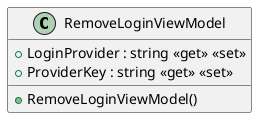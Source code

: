@startuml RemoveLoginViewModel
class RemoveLoginViewModel  {
    + LoginProvider : string <<get>> <<set>>
    + ProviderKey : string <<get>> <<set>>
    + RemoveLoginViewModel()
}
@enduml